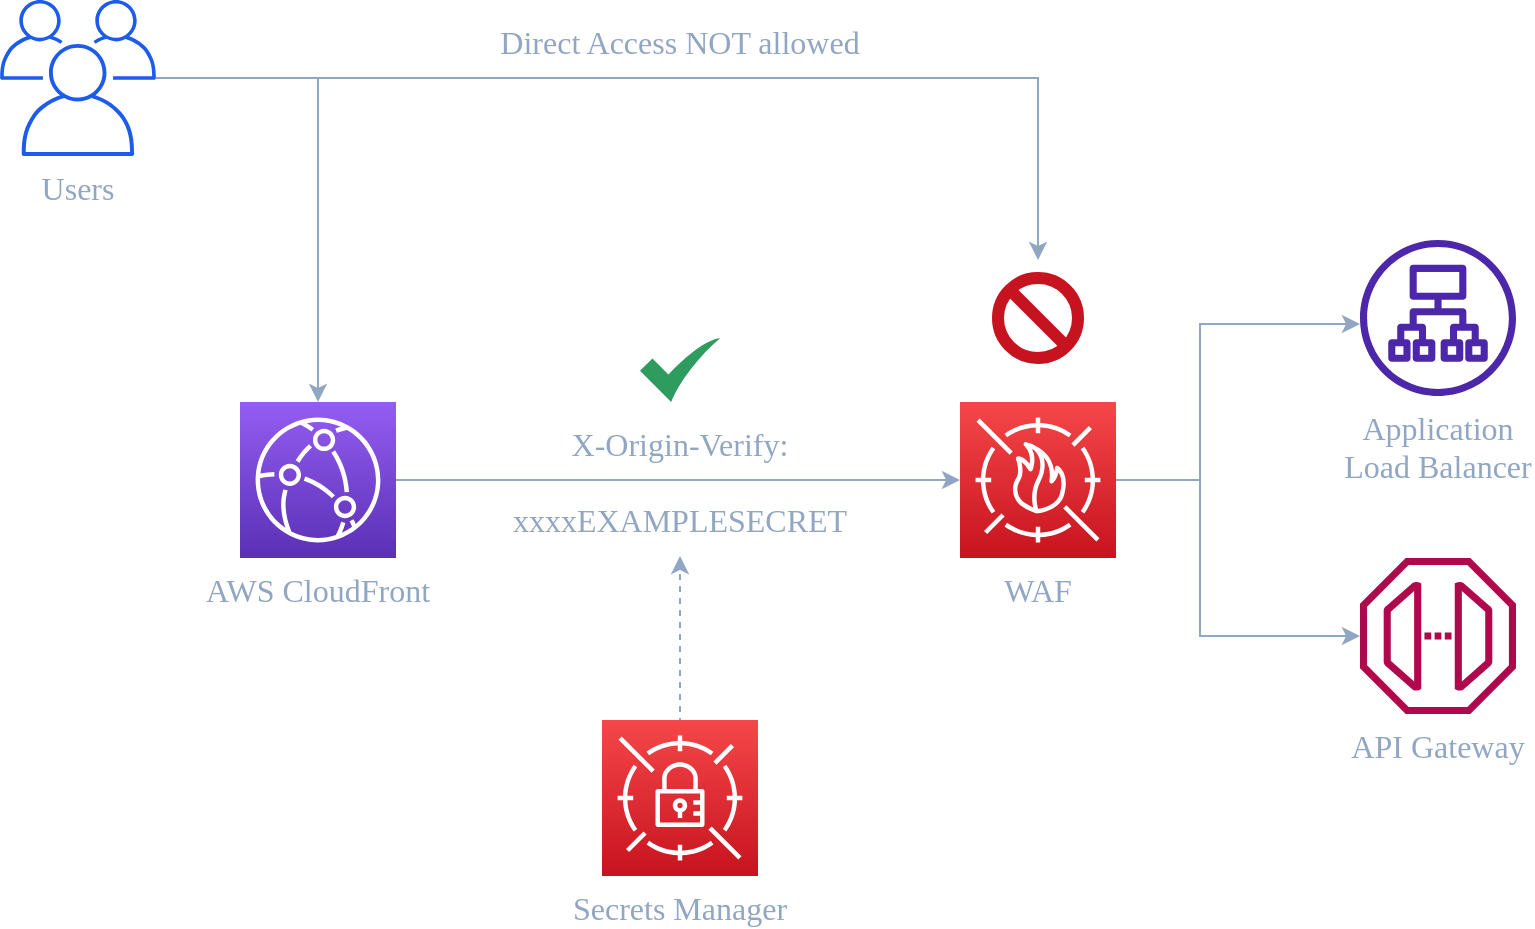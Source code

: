 <mxfile version="15.7.3" type="device"><diagram id="uKk75ns9hbwsDTUnSnhz" name="Page-1"><mxGraphModel dx="2119" dy="1512" grid="1" gridSize="10" guides="1" tooltips="1" connect="1" arrows="1" fold="1" page="0" pageScale="1" pageWidth="827" pageHeight="1169" math="0" shadow="0"><root><mxCell id="0"/><mxCell id="1" parent="0"/><mxCell id="LE22M2j0NTKzRxuB0iL_-12" style="edgeStyle=orthogonalEdgeStyle;rounded=0;orthogonalLoop=1;jettySize=auto;fontFamily=Rubik;fontSize=16;fontColor=#90A6C2;strokeColor=#90A6C2;" edge="1" parent="1" source="LE22M2j0NTKzRxuB0iL_-1" target="LE22M2j0NTKzRxuB0iL_-9"><mxGeometry relative="1" as="geometry"/></mxCell><mxCell id="LE22M2j0NTKzRxuB0iL_-1" value="AWS CloudFront" style="sketch=0;points=[[0,0,0],[0.25,0,0],[0.5,0,0],[0.75,0,0],[1,0,0],[0,1,0],[0.25,1,0],[0.5,1,0],[0.75,1,0],[1,1,0],[0,0.25,0],[0,0.5,0],[0,0.75,0],[1,0.25,0],[1,0.5,0],[1,0.75,0]];outlineConnect=0;fontColor=#90A6C2;gradientColor=#945DF2;gradientDirection=north;fillColor=#5A30B5;strokeColor=#ffffff;dashed=0;verticalLabelPosition=bottom;verticalAlign=top;align=center;fontSize=16;fontStyle=0;aspect=fixed;shape=mxgraph.aws4.resourceIcon;resIcon=mxgraph.aws4.cloudfront;fontFamily=Rubik;" vertex="1" parent="1"><mxGeometry x="-560" y="41" width="78" height="78" as="geometry"/></mxCell><mxCell id="LE22M2j0NTKzRxuB0iL_-2" value="Application &#10;Load Balancer" style="sketch=0;outlineConnect=0;fontColor=#90A6C2;gradientColor=none;fillColor=#4D27AA;strokeColor=none;dashed=0;verticalLabelPosition=bottom;verticalAlign=top;align=center;fontSize=16;fontStyle=0;aspect=fixed;pointerEvents=1;shape=mxgraph.aws4.application_load_balancer;fontFamily=Rubik;" vertex="1" parent="1"><mxGeometry y="-40" width="78" height="78" as="geometry"/></mxCell><mxCell id="LE22M2j0NTKzRxuB0iL_-3" value="API Gateway" style="sketch=0;outlineConnect=0;fontColor=#90A6C2;gradientColor=none;fillColor=#B0084D;strokeColor=none;dashed=0;verticalLabelPosition=bottom;verticalAlign=top;align=center;fontSize=16;fontStyle=0;aspect=fixed;pointerEvents=1;shape=mxgraph.aws4.endpoint;fontFamily=Rubik;" vertex="1" parent="1"><mxGeometry y="119" width="78" height="78" as="geometry"/></mxCell><mxCell id="LE22M2j0NTKzRxuB0iL_-28" style="edgeStyle=orthogonalEdgeStyle;rounded=0;orthogonalLoop=1;jettySize=auto;fontFamily=Rubik;fontSize=16;fontColor=#90A6C2;strokeColor=#90A6C2;strokeWidth=1;dashed=1;" edge="1" parent="1"><mxGeometry relative="1" as="geometry"><mxPoint x="-340" y="208" as="sourcePoint"/><mxPoint x="-340" y="118" as="targetPoint"/></mxGeometry></mxCell><mxCell id="LE22M2j0NTKzRxuB0iL_-4" value="Secrets Manager" style="sketch=0;points=[[0,0,0],[0.25,0,0],[0.5,0,0],[0.75,0,0],[1,0,0],[0,1,0],[0.25,1,0],[0.5,1,0],[0.75,1,0],[1,1,0],[0,0.25,0],[0,0.5,0],[0,0.75,0],[1,0.25,0],[1,0.5,0],[1,0.75,0]];outlineConnect=0;fontColor=#90A6C2;gradientColor=#F54749;gradientDirection=north;fillColor=#C7131F;strokeColor=#ffffff;dashed=0;verticalLabelPosition=bottom;verticalAlign=top;align=center;fontSize=16;fontStyle=0;aspect=fixed;shape=mxgraph.aws4.resourceIcon;resIcon=mxgraph.aws4.secrets_manager;fontFamily=Rubik;" vertex="1" parent="1"><mxGeometry x="-379" y="200" width="78" height="78" as="geometry"/></mxCell><mxCell id="LE22M2j0NTKzRxuB0iL_-9" value="WAF" style="sketch=0;points=[[0,0,0],[0.25,0,0],[0.5,0,0],[0.75,0,0],[1,0,0],[0,1,0],[0.25,1,0],[0.5,1,0],[0.75,1,0],[1,1,0],[0,0.25,0],[0,0.5,0],[0,0.75,0],[1,0.25,0],[1,0.5,0],[1,0.75,0]];outlineConnect=0;fontColor=#90A6C2;gradientColor=#F54749;gradientDirection=north;fillColor=#C7131F;strokeColor=#ffffff;dashed=0;verticalLabelPosition=bottom;verticalAlign=top;align=center;fontSize=16;fontStyle=0;aspect=fixed;shape=mxgraph.aws4.resourceIcon;resIcon=mxgraph.aws4.waf;fontFamily=Rubik;" vertex="1" parent="1"><mxGeometry x="-200" y="41" width="78" height="78" as="geometry"/></mxCell><mxCell id="LE22M2j0NTKzRxuB0iL_-11" value="X-Origin-Verify: &#10;&#10;xxxxEXAMPLESECRET" style="text;align=center;verticalAlign=middle;resizable=0;points=[];autosize=1;strokeColor=none;fillColor=none;fontSize=16;fontFamily=Rubik;fontColor=#90A6C2;" vertex="1" parent="1"><mxGeometry x="-430" y="50" width="180" height="60" as="geometry"/></mxCell><mxCell id="LE22M2j0NTKzRxuB0iL_-16" style="edgeStyle=orthogonalEdgeStyle;rounded=0;orthogonalLoop=1;jettySize=auto;fontFamily=Rubik;fontSize=16;fontColor=#90A6C2;strokeColor=#90A6C2;exitX=1;exitY=0.5;exitDx=0;exitDy=0;exitPerimeter=0;" edge="1" parent="1" source="LE22M2j0NTKzRxuB0iL_-9" target="LE22M2j0NTKzRxuB0iL_-2"><mxGeometry relative="1" as="geometry"><mxPoint x="-330" y="-39.5" as="sourcePoint"/><mxPoint x="-48" y="-39.5" as="targetPoint"/><Array as="points"><mxPoint x="-80" y="80"/><mxPoint x="-80" y="2"/></Array></mxGeometry></mxCell><mxCell id="LE22M2j0NTKzRxuB0iL_-17" style="edgeStyle=orthogonalEdgeStyle;rounded=0;orthogonalLoop=1;jettySize=auto;fontFamily=Rubik;fontSize=16;fontColor=#90A6C2;strokeColor=#90A6C2;exitX=1;exitY=0.5;exitDx=0;exitDy=0;exitPerimeter=0;" edge="1" parent="1" source="LE22M2j0NTKzRxuB0iL_-9" target="LE22M2j0NTKzRxuB0iL_-3"><mxGeometry relative="1" as="geometry"><mxPoint x="-112" y="90" as="sourcePoint"/><mxPoint x="50" y="-29" as="targetPoint"/><Array as="points"><mxPoint x="-80" y="80"/><mxPoint x="-80" y="158"/></Array></mxGeometry></mxCell><mxCell id="LE22M2j0NTKzRxuB0iL_-20" style="edgeStyle=orthogonalEdgeStyle;rounded=0;orthogonalLoop=1;jettySize=auto;fontFamily=Rubik;fontSize=16;fontColor=#90A6C2;strokeColor=#90A6C2;" edge="1" parent="1" source="LE22M2j0NTKzRxuB0iL_-19" target="LE22M2j0NTKzRxuB0iL_-1"><mxGeometry relative="1" as="geometry"/></mxCell><mxCell id="LE22M2j0NTKzRxuB0iL_-21" style="edgeStyle=orthogonalEdgeStyle;rounded=0;orthogonalLoop=1;jettySize=auto;fontFamily=Rubik;fontSize=16;fontColor=#90A6C2;strokeColor=#90A6C2;" edge="1" parent="1" source="LE22M2j0NTKzRxuB0iL_-19"><mxGeometry relative="1" as="geometry"><mxPoint x="-161" y="-30" as="targetPoint"/><Array as="points"><mxPoint x="-161" y="-121"/></Array></mxGeometry></mxCell><mxCell id="LE22M2j0NTKzRxuB0iL_-19" value="Users" style="sketch=0;outlineConnect=0;gradientColor=none;fontColor=#90A6C2;strokeColor=none;fillColor=#1C5BEB;dashed=0;verticalLabelPosition=bottom;verticalAlign=top;align=center;fontSize=16;fontStyle=0;aspect=fixed;shape=mxgraph.aws4.illustration_users;pointerEvents=1;fontFamily=Rubik;" vertex="1" parent="1"><mxGeometry x="-680" y="-160" width="78" height="78" as="geometry"/></mxCell><mxCell id="LE22M2j0NTKzRxuB0iL_-24" value="" style="group" vertex="1" connectable="0" parent="1"><mxGeometry x="-181" y="-21" width="40" height="40" as="geometry"/></mxCell><mxCell id="LE22M2j0NTKzRxuB0iL_-22" value="" style="ellipse;aspect=fixed;fontFamily=Rubik;fontSize=16;fontColor=#90A6C2;fillColor=none;strokeColor=#C7131F;strokeWidth=6;" vertex="1" parent="LE22M2j0NTKzRxuB0iL_-24"><mxGeometry width="40" height="40" as="geometry"/></mxCell><mxCell id="LE22M2j0NTKzRxuB0iL_-23" value="" style="endArrow=none;rounded=0;fontFamily=Rubik;fontSize=16;fontColor=#90A6C2;strokeColor=#C7131F;entryX=0;entryY=0;entryDx=0;entryDy=0;exitX=1;exitY=1;exitDx=0;exitDy=0;strokeWidth=6;" edge="1" parent="LE22M2j0NTKzRxuB0iL_-24" source="LE22M2j0NTKzRxuB0iL_-22" target="LE22M2j0NTKzRxuB0iL_-22"><mxGeometry width="50" height="50" relative="1" as="geometry"><mxPoint x="40" y="80" as="sourcePoint"/><mxPoint x="90" y="30" as="targetPoint"/></mxGeometry></mxCell><mxCell id="LE22M2j0NTKzRxuB0iL_-27" value="Direct Access NOT allowed" style="text;align=center;verticalAlign=middle;resizable=0;points=[];autosize=1;strokeColor=none;fillColor=none;fontSize=16;fontFamily=Rubik;fontColor=#90A6C2;" vertex="1" parent="1"><mxGeometry x="-445" y="-150" width="210" height="20" as="geometry"/></mxCell><mxCell id="LE22M2j0NTKzRxuB0iL_-31" value="" style="sketch=0;aspect=fixed;strokeColor=none;shadow=0;align=center;verticalAlign=top;fillColor=#2D9C5E;shape=mxgraph.gcp2.check;fontFamily=Rubik;fontSize=16;fontColor=#90A6C2;" vertex="1" parent="1"><mxGeometry x="-360" y="9" width="40" height="32" as="geometry"/></mxCell></root></mxGraphModel></diagram></mxfile>